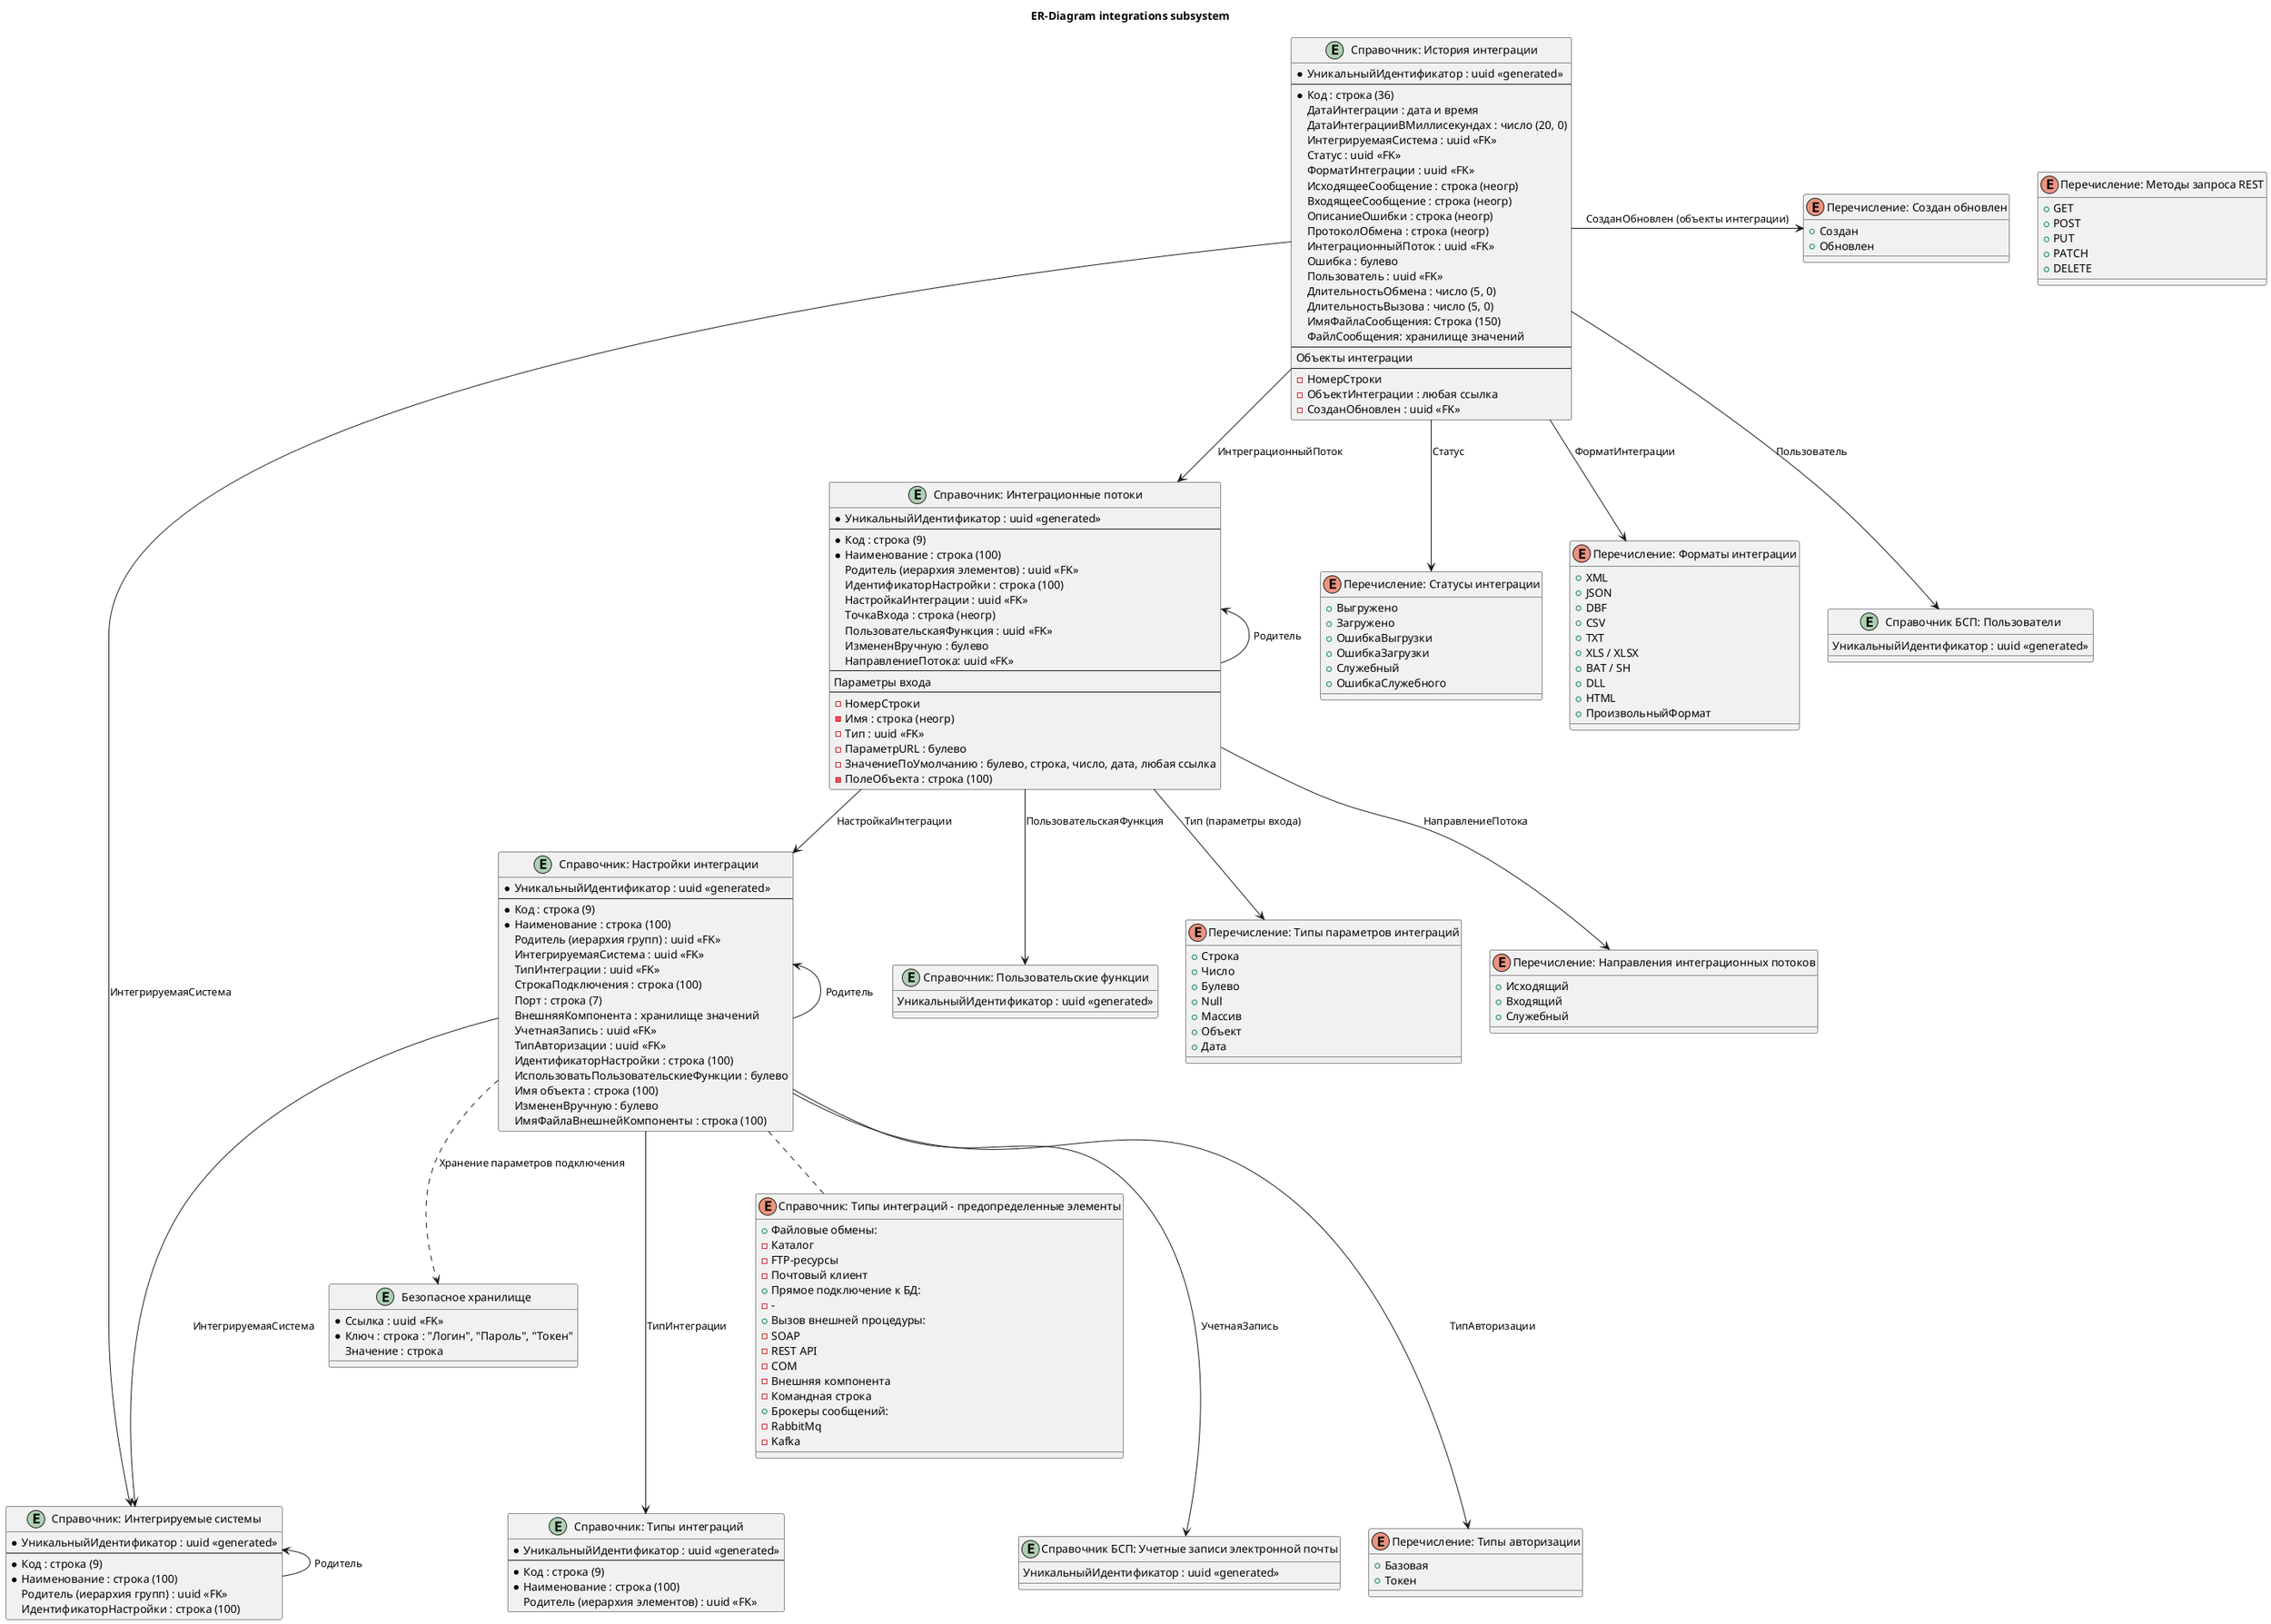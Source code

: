 @startuml integrations_subsystem

title ER-Diagram integrations subsystem

entity "Справочник: Интегрируемые системы" as eSysInt {
    *УникальныйИдентификатор : uuid <<generated>>
    --
    *Код : строка (9)
    *Наименование : строка (100)
    Родитель (иерархия групп) : uuid <<FK>>
    ИдентификаторНастройки : строка (100)
}

entity "Справочник: Настройки интеграции" as eIntSettings {
    *УникальныйИдентификатор : uuid <<generated>>
    --
    *Код : строка (9)
    *Наименование : строка (100)
    Родитель (иерархия групп) : uuid <<FK>>
    ИнтегрируемаяСистема : uuid <<FK>>
    ТипИнтеграции : uuid <<FK>>
    СтрокаПодключения : строка (100)
    Порт : строка (7)
    ВнешняяКомпонента : хранилище значений
    УчетнаяЗапись : uuid <<FK>>
    ТипАвторизации : uuid <<FK>>
    ИдентификаторНастройки : строка (100)
    ИспользоватьПользовательскиеФункции : булево
    Имя объекта : строка (100)
    ИзмененВручную : булево
    ИмяФайлаВнешнейКомпоненты : строка (100) 
}

entity "Безопасное хранилище" as eSecureStorage {
    *Ссылка : uuid <<FK>>
    *Ключ : строка : "Логин", "Пароль", "Токен"
    Значение : строка
}

entity "Справочник: Типы интеграций" as eIntTypes {
    *УникальныйИдентификатор : uuid <<generated>>
    --
    *Код : строка (9)
    *Наименование : строка (100)
    Родитель (иерархия элементов) : uuid <<FK>>
}

enum "Справочник: Типы интеграций - предопределенные элементы" as eIntTypes_predetermined {
    + Файловые обмены:
        - Каталог
        - FTP-ресурсы
        - Почтовый клиент
    + Прямое подключение к БД:
        - -
    + Вызов внешней процедуры:
        - SOAP
        - REST API 
        - COM
        - Внешняя компонента
        - Командная строка
    + Брокеры сообщений:
        - RabbitMq
        - Kafka
}

entity "Справочник БСП: Учетные записи электронной почты" as eEmailAccounts {
    УникальныйИдентификатор : uuid <<generated>>
}

enum "Перечисление: Типы авторизации" as eAuthorizationTypes {
    + Базовая
    + Токен
}

entity "Справочник: Интеграционные потоки" as eIntFlows {
    *УникальныйИдентификатор : uuid <<generated>>
    --
    *Код : строка (9)
    *Наименование : строка (100)
    Родитель (иерархия элементов) : uuid <<FK>>
    ИдентификаторНастройки : строка (100)
    НастройкаИнтеграции : uuid <<FK>>
    ТочкаВхода : строка (неогр)
    ПользовательскаяФункция : uuid <<FK>>
    ИзмененВручную : булево
    НаправлениеПотока: uuid <<FK>>
    --
    Параметры входа 
    --
    - НомерСтроки
    - Имя : строка (неогр)
    - Тип : uuid <<FK>>
    - ПараметрURL : булево
    - ЗначениеПоУмолчанию : булево, строка, число, дата, любая ссылка
    - ПолеОбъекта : строка (100)
}

enum "Перечисление: Методы запроса REST" as eRestMethodTypes {
    + GET
    + POST
    + PUT
    + PATCH
    + DELETE
}

entity "Справочник: Пользовательские функции" as eUserFunctions {
    УникальныйИдентификатор : uuid <<generated>>
}

enum "Перечисление: Типы параметров интеграций" as eIntParamsTypes {
    + Строка
    + Число
    + Булево
    + Null
    + Массив
    + Объект
    + Дата
}

enum "Перечисление: Направления интеграционных потоков" as eIntDirections {
    + Исходящий
    + Входящий
    + Служебный
}

entity "Справочник: История интеграции" as eIntHistory {
    *УникальныйИдентификатор : uuid <<generated>>
    --
    *Код : строка (36)
    ДатаИнтеграции : дата и время
    ДатаИнтеграцииВМиллисекундах : число (20, 0)
    ИнтегрируемаяСистема : uuid <<FK>>
    Статус : uuid <<FK>>
    ФорматИнтеграции : uuid <<FK>>
    ИсходящееСообщение : строка (неогр)
    ВходящееСообщение : строка (неогр)
    ОписаниеОшибки : строка (неогр)
    ПротоколОбмена : строка (неогр)
    ИнтеграционныйПоток : uuid <<FK>>
    Ошибка : булево
    Пользователь : uuid <<FK>>
    ДлительностьОбмена : число (5, 0)
    ДлительностьВызова : число (5, 0)
    ИмяФайлаСообщения: Строка (150)
    ФайлСообщения: хранилище значений
    --
    Объекты интеграции
    --
    - НомерСтроки
    - ОбъектИнтеграции : любая ссылка
    - СозданОбновлен : uuid <<FK>>
}

enum "Перечисление: Статусы интеграции" as eIntStatuses {
    + Выгружено
    + Загружено
    + ОшибкаВыгрузки
    + ОшибкаЗагрузки
    + Служебный
    + ОшибкаСлужебного
}

enum "Перечисление: Форматы интеграции" as eIntFormates {
    + XML
    + JSON
    + DBF
    + CSV
    + TXT
    + XLS / XLSX
    + BAT / SH
    + DLL
    + HTML
    + ПроизвольныйФормат
}

entity "Справочник БСП: Пользователи" as eUsers {
    УникальныйИдентификатор : uuid <<generated>>
}

enum "Перечисление: Создан обновлен" as eCreatedUpdated {
    + Создан
    + Обновлен
}



eSysInt <- eSysInt : Родитель

eIntSettings <- eIntSettings : Родитель
eIntSettings ---> eSysInt : ИнтегрируемаяСистема
eIntSettings ---> eIntTypes : ТипИнтеграции
eIntSettings ..> eSecureStorage : Хранение параметров подключения
eIntSettings ---> eEmailAccounts : УчетнаяЗапись
eIntSettings ---> eAuthorizationTypes : ТипАвторизации
eIntSettings .. eIntTypes_predetermined

eIntFlows <- eIntFlows : Родитель
eIntFlows --> eIntSettings : НастройкаИнтеграции
eIntFlows --> eUserFunctions : ПользовательскаяФункция
eIntFlows --> eIntParamsTypes : Тип (параметры входа)
eIntFlows --> eIntDirections : НаправлениеПотока

eIntHistory --> eSysInt : ИнтегрируемаяСистема
eIntHistory --> eIntStatuses : Статус
eIntHistory --> eIntFormates : ФорматИнтеграции
eIntHistory --> eIntFlows : ИнтреграционныйПоток
eIntHistory --> eUsers : Пользователь
eIntHistory -> eCreatedUpdated : СозданОбновлен (объекты интеграции)


newpage


note as eIntSettings_predetermined
    Справочник: Настройки интеграции - предопределенные элементы
    <#lightblue,#black>|=  Код  |=  Наименование  |=  Родитель  |=  ИнтегрируемаяСистема  |=  ТипИнтеграции  |=  СтрокаПодключения  |=  Порт  |=  ВнешняяКомпонента  |=  УчетнаяЗапись  |=  ТипАвторизации  |=  ИдентификаторНастройки  |=  ИспользоватьПользовательскиеФункции  |=  Имя COM-объекта  |=  ИзмененВручную  |
    <#white>|  000000001  |  RabbitMQ  | <пустая ссылка> | RabbitMQ | RabbitMQ | <путь к серверу> | <порт сервера> | - | <пустая ссылка> | "базовая" по умолчанию | <идентификатор> | Ложь | - | Ложь |
    <#white>|  000000002  |  Kafka  | <пустая ссылка> | Kafka | Kafka | <путь к серверу> | <порт сервера> | - | <пустая ссылка> | "базовая" по умолчанию | <идентификатор> | Ложь | - | Ложь |
    <#white>|  000000003  |  ActiveDirectory  | <пустая ссылка> | ActiveDirectory | COM | Provider="ADsDSOObject" | - | - | <пустая ссылка> | "базовая" по умолчанию | <идентификатор> | Ложь | ADODB.Connection | Ложь |
end note

@enduml